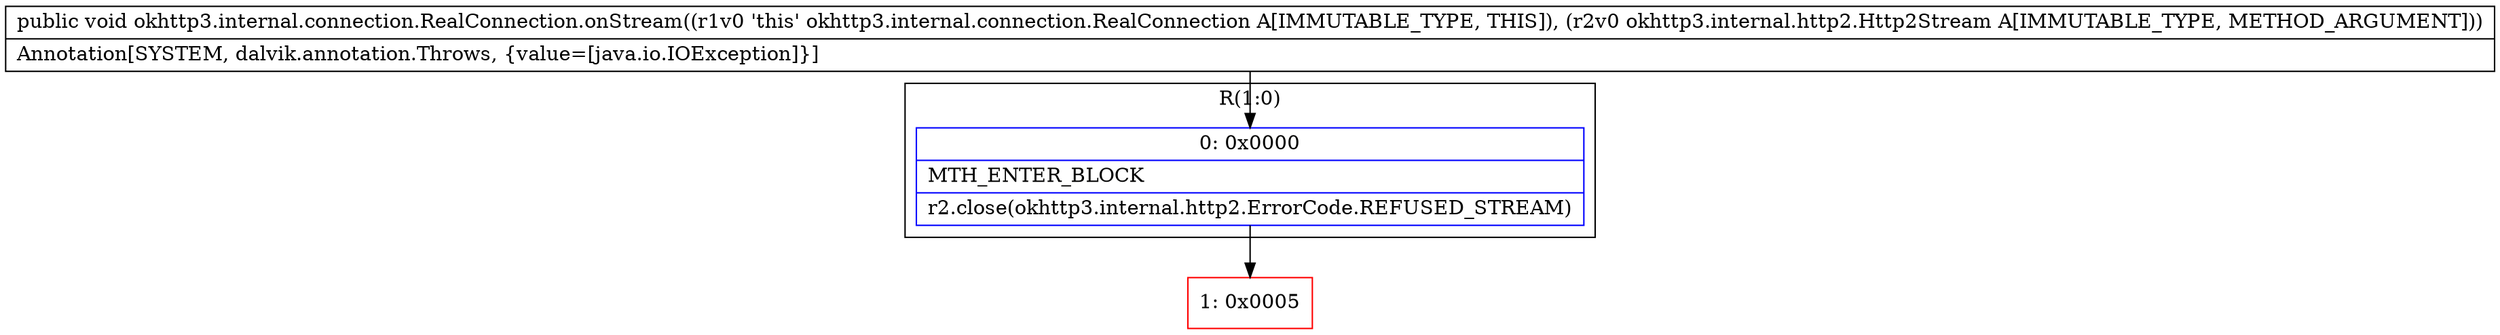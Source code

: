 digraph "CFG forokhttp3.internal.connection.RealConnection.onStream(Lokhttp3\/internal\/http2\/Http2Stream;)V" {
subgraph cluster_Region_86950932 {
label = "R(1:0)";
node [shape=record,color=blue];
Node_0 [shape=record,label="{0\:\ 0x0000|MTH_ENTER_BLOCK\l|r2.close(okhttp3.internal.http2.ErrorCode.REFUSED_STREAM)\l}"];
}
Node_1 [shape=record,color=red,label="{1\:\ 0x0005}"];
MethodNode[shape=record,label="{public void okhttp3.internal.connection.RealConnection.onStream((r1v0 'this' okhttp3.internal.connection.RealConnection A[IMMUTABLE_TYPE, THIS]), (r2v0 okhttp3.internal.http2.Http2Stream A[IMMUTABLE_TYPE, METHOD_ARGUMENT]))  | Annotation[SYSTEM, dalvik.annotation.Throws, \{value=[java.io.IOException]\}]\l}"];
MethodNode -> Node_0;
Node_0 -> Node_1;
}

